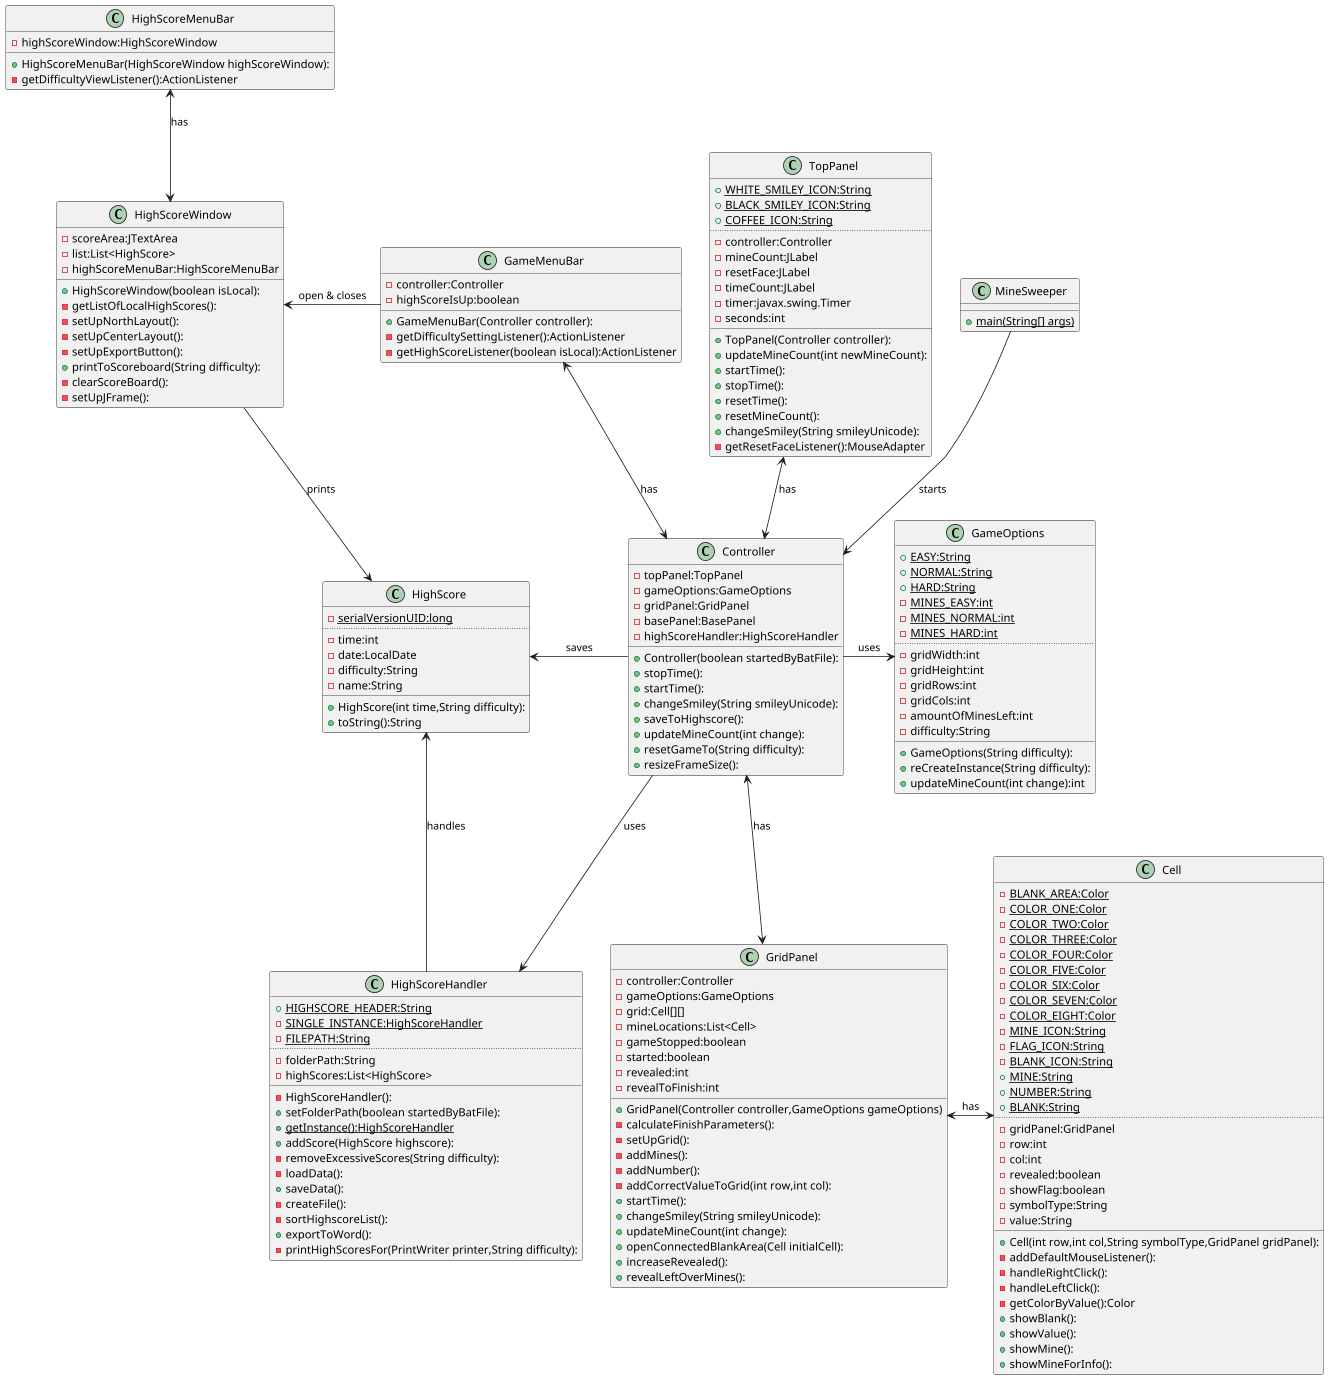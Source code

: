 @startuml
scale 0.8
class MineSweeper{
     {static}+main(String[] args)
}
class Controller{
    -topPanel:TopPanel
    -gameOptions:GameOptions
    -gridPanel:GridPanel
    -basePanel:BasePanel
    -highScoreHandler:HighScoreHandler
    +Controller(boolean startedByBatFile):
    +stopTime():
    +startTime():
    +changeSmiley(String smileyUnicode):
    +saveToHighscore():
    +updateMineCount(int change):
    +resetGameTo(String difficulty):
    +resizeFrameSize():
}
class HighScoreHandler{
    {static}+HIGHSCORE_HEADER:String
    {static}-SINGLE_INSTANCE:HighScoreHandler
    {static}-FILEPATH:String
    ..
    -folderPath:String
    -highScores:List<HighScore>
    __
    -HighScoreHandler():
    +setFolderPath(boolean startedByBatFile):
    {static}+getInstance():HighScoreHandler
    +addScore(HighScore highscore):
    -removeExcessiveScores(String difficulty):
    -loadData():
    +saveData():
    -createFile():
    -sortHighscoreList():
    +exportToWord():
    -printHighScoresFor(PrintWriter printer,String difficulty):
}
class GameOptions{
    {static}+EASY:String
    {static}+NORMAL:String
    {static}+HARD:String
    {static}-MINES_EASY:int
    {static}-MINES_NORMAL:int
    {static}-MINES_HARD:int
    ..
    -gridWidth:int
    -gridHeight:int
    -gridRows:int
    -gridCols:int
    -amountOfMinesLeft:int
    -difficulty:String
    __
    +GameOptions(String difficulty):
    +reCreateInstance(String difficulty):
    +updateMineCount(int change):int
}
class TopPanel{
    {static}+WHITE_SMILEY_ICON:String
    {static}+BLACK_SMILEY_ICON:String
    {static}+COFFEE_ICON:String
    ..
    -controller:Controller
    -mineCount:JLabel
    -resetFace:JLabel
    -timeCount:JLabel
    -timer:javax.swing.Timer
    -seconds:int
    __
    +TopPanel(Controller controller):
    +updateMineCount(int newMineCount):
    +startTime():
    +stopTime():
    +resetTime():
    +resetMineCount():
    +changeSmiley(String smileyUnicode):
    -getResetFaceListener():MouseAdapter
}
class GridPanel{
    -controller:Controller
    -gameOptions:GameOptions
    -grid:Cell[][]
    -mineLocations:List<Cell>
    -gameStopped:boolean
    -started:boolean
    -revealed:int
    -revealToFinish:int
    +GridPanel(Controller controller,GameOptions gameOptions)
    -calculateFinishParameters():
    -setUpGrid():
    -addMines():
    -addNumber():
    -addCorrectValueToGrid(int row,int col):
    +startTime():
    +changeSmiley(String smileyUnicode):
    +updateMineCount(int change):
    +openConnectedBlankArea(Cell initialCell):
    +increaseRevealed():
    +revealLeftOverMines():
}
class GameMenuBar{
    -controller:Controller
    -highScoreIsUp:boolean
    +GameMenuBar(Controller controller):
    -getDifficultySettingListener():ActionListener
    -getHighScoreListener(boolean isLocal):ActionListener
}
class HighScore{
    {static}-serialVersionUID:long
    ..
    -time:int
    -date:LocalDate
    -difficulty:String
    -name:String
    __
    +HighScore(int time,String difficulty):
    +toString():String
}
class HighScoreMenuBar{
    -highScoreWindow:HighScoreWindow
    +HighScoreMenuBar(HighScoreWindow highScoreWindow):
    -getDifficultyViewListener():ActionListener
}
class HighScoreWindow{
    -scoreArea:JTextArea
    -list:List<HighScore>
    -highScoreMenuBar:HighScoreMenuBar
    +HighScoreWindow(boolean isLocal):
    -getListOfLocalHighScores():
    -setUpNorthLayout():
    -setUpCenterLayout():
    -setUpExportButton():
    +printToScoreboard(String difficulty):
    -clearScoreBoard():
    -setUpJFrame():
}

class Cell{
    {static}-BLANK_AREA:Color
    {static}-COLOR_ONE:Color
    {static}-COLOR_TWO:Color
    {static}-COLOR_THREE:Color
    {static}-COLOR_FOUR:Color
    {static}-COLOR_FIVE:Color
    {static}-COLOR_SIX:Color
    {static}-COLOR_SEVEN:Color
    {static}-COLOR_EIGHT:Color
    {static}-MINE_ICON:String
    {static}-FLAG_ICON:String
    {static}-BLANK_ICON:String
    {static}+MINE:String
    {static}+NUMBER:String
    {static}+BLANK:String
    ..
    -gridPanel:GridPanel
    -row:int
    -col:int
    -revealed:boolean
    -showFlag:boolean
    -symbolType:String
    -value:String
    __
    +Cell(int row,int col,String symbolType,GridPanel gridPanel):
    -addDefaultMouseListener():
    -handleRightClick():
    -handleLeftClick():
    -getColorByValue():Color
    +showBlank():
    +showValue():
    +showMine():
    +showMineForInfo():
}

MineSweeper --> Controller : starts
Controller -> HighScoreHandler : uses
Controller <-u-> TopPanel : has
Controller <-u-> GameMenuBar : has
Controller -r-> GameOptions : uses
Controller <-d-> GridPanel : has
Controller -l-> HighScore : saves
GridPanel <-r-> Cell : has
GameMenuBar -l-> HighScoreWindow : open & closes
HighScoreWindow <-u-> HighScoreMenuBar : has
HighScoreWindow -d-> HighScore : prints
HighScoreHandler --> HighScore : handles

@enduml